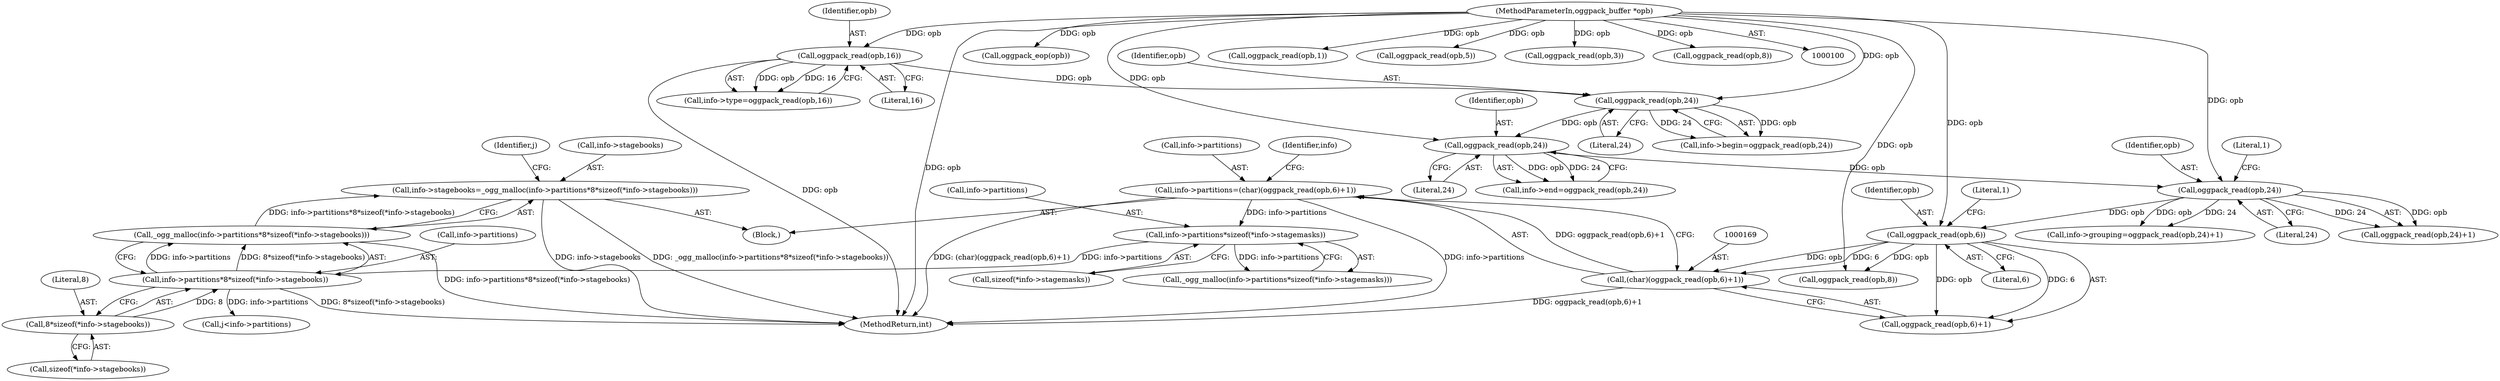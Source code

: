digraph "0_Android_659030a2e80c38fb8da0a4eb68695349eec6778b_0@API" {
"1000207" [label="(Call,info->stagebooks=_ogg_malloc(info->partitions*8*sizeof(*info->stagebooks)))"];
"1000211" [label="(Call,_ogg_malloc(info->partitions*8*sizeof(*info->stagebooks)))"];
"1000212" [label="(Call,info->partitions*8*sizeof(*info->stagebooks))"];
"1000198" [label="(Call,info->partitions*sizeof(*info->stagemasks))"];
"1000164" [label="(Call,info->partitions=(char)(oggpack_read(opb,6)+1))"];
"1000168" [label="(Call,(char)(oggpack_read(opb,6)+1))"];
"1000171" [label="(Call,oggpack_read(opb,6))"];
"1000160" [label="(Call,oggpack_read(opb,24))"];
"1000152" [label="(Call,oggpack_read(opb,24))"];
"1000145" [label="(Call,oggpack_read(opb,24))"];
"1000125" [label="(Call,oggpack_read(opb,16))"];
"1000103" [label="(MethodParameterIn,oggpack_buffer *opb)"];
"1000216" [label="(Call,8*sizeof(*info->stagebooks))"];
"1000168" [label="(Call,(char)(oggpack_read(opb,6)+1))"];
"1000154" [label="(Literal,24)"];
"1000148" [label="(Call,info->end=oggpack_read(opb,24))"];
"1000227" [label="(Call,j<info->partitions)"];
"1000217" [label="(Literal,8)"];
"1000208" [label="(Call,info->stagebooks)"];
"1000163" [label="(Literal,1)"];
"1000155" [label="(Call,info->grouping=oggpack_read(opb,24)+1)"];
"1000216" [label="(Call,8*sizeof(*info->stagebooks))"];
"1000211" [label="(Call,_ogg_malloc(info->partitions*8*sizeof(*info->stagebooks)))"];
"1000346" [label="(Call,oggpack_eop(opb))"];
"1000174" [label="(Literal,1)"];
"1000218" [label="(Call,sizeof(*info->stagebooks))"];
"1000170" [label="(Call,oggpack_read(opb,6)+1)"];
"1000171" [label="(Call,oggpack_read(opb,6))"];
"1000225" [label="(Identifier,j)"];
"1000159" [label="(Call,oggpack_read(opb,24)+1)"];
"1000152" [label="(Call,oggpack_read(opb,24))"];
"1000202" [label="(Call,sizeof(*info->stagemasks))"];
"1000162" [label="(Literal,24)"];
"1000145" [label="(Call,oggpack_read(opb,24))"];
"1000213" [label="(Call,info->partitions)"];
"1000181" [label="(Call,oggpack_read(opb,8))"];
"1000161" [label="(Identifier,opb)"];
"1000125" [label="(Call,oggpack_read(opb,16))"];
"1000177" [label="(Identifier,info)"];
"1000104" [label="(Block,)"];
"1000153" [label="(Identifier,opb)"];
"1000242" [label="(Call,oggpack_read(opb,1))"];
"1000160" [label="(Call,oggpack_read(opb,24))"];
"1000248" [label="(Call,oggpack_read(opb,5))"];
"1000164" [label="(Call,info->partitions=(char)(oggpack_read(opb,6)+1))"];
"1000356" [label="(MethodReturn,int)"];
"1000173" [label="(Literal,6)"];
"1000238" [label="(Call,oggpack_read(opb,3))"];
"1000127" [label="(Literal,16)"];
"1000212" [label="(Call,info->partitions*8*sizeof(*info->stagebooks))"];
"1000165" [label="(Call,info->partitions)"];
"1000207" [label="(Call,info->stagebooks=_ogg_malloc(info->partitions*8*sizeof(*info->stagebooks)))"];
"1000199" [label="(Call,info->partitions)"];
"1000146" [label="(Identifier,opb)"];
"1000141" [label="(Call,info->begin=oggpack_read(opb,24))"];
"1000198" [label="(Call,info->partitions*sizeof(*info->stagemasks))"];
"1000121" [label="(Call,info->type=oggpack_read(opb,16))"];
"1000103" [label="(MethodParameterIn,oggpack_buffer *opb)"];
"1000147" [label="(Literal,24)"];
"1000126" [label="(Identifier,opb)"];
"1000297" [label="(Call,oggpack_read(opb,8))"];
"1000197" [label="(Call,_ogg_malloc(info->partitions*sizeof(*info->stagemasks)))"];
"1000172" [label="(Identifier,opb)"];
"1000207" -> "1000104"  [label="AST: "];
"1000207" -> "1000211"  [label="CFG: "];
"1000208" -> "1000207"  [label="AST: "];
"1000211" -> "1000207"  [label="AST: "];
"1000225" -> "1000207"  [label="CFG: "];
"1000207" -> "1000356"  [label="DDG: info->stagebooks"];
"1000207" -> "1000356"  [label="DDG: _ogg_malloc(info->partitions*8*sizeof(*info->stagebooks))"];
"1000211" -> "1000207"  [label="DDG: info->partitions*8*sizeof(*info->stagebooks)"];
"1000211" -> "1000212"  [label="CFG: "];
"1000212" -> "1000211"  [label="AST: "];
"1000211" -> "1000356"  [label="DDG: info->partitions*8*sizeof(*info->stagebooks)"];
"1000212" -> "1000211"  [label="DDG: info->partitions"];
"1000212" -> "1000211"  [label="DDG: 8*sizeof(*info->stagebooks)"];
"1000212" -> "1000216"  [label="CFG: "];
"1000213" -> "1000212"  [label="AST: "];
"1000216" -> "1000212"  [label="AST: "];
"1000212" -> "1000356"  [label="DDG: 8*sizeof(*info->stagebooks)"];
"1000198" -> "1000212"  [label="DDG: info->partitions"];
"1000216" -> "1000212"  [label="DDG: 8"];
"1000212" -> "1000227"  [label="DDG: info->partitions"];
"1000198" -> "1000197"  [label="AST: "];
"1000198" -> "1000202"  [label="CFG: "];
"1000199" -> "1000198"  [label="AST: "];
"1000202" -> "1000198"  [label="AST: "];
"1000197" -> "1000198"  [label="CFG: "];
"1000198" -> "1000197"  [label="DDG: info->partitions"];
"1000164" -> "1000198"  [label="DDG: info->partitions"];
"1000164" -> "1000104"  [label="AST: "];
"1000164" -> "1000168"  [label="CFG: "];
"1000165" -> "1000164"  [label="AST: "];
"1000168" -> "1000164"  [label="AST: "];
"1000177" -> "1000164"  [label="CFG: "];
"1000164" -> "1000356"  [label="DDG: (char)(oggpack_read(opb,6)+1)"];
"1000164" -> "1000356"  [label="DDG: info->partitions"];
"1000168" -> "1000164"  [label="DDG: oggpack_read(opb,6)+1"];
"1000168" -> "1000170"  [label="CFG: "];
"1000169" -> "1000168"  [label="AST: "];
"1000170" -> "1000168"  [label="AST: "];
"1000168" -> "1000356"  [label="DDG: oggpack_read(opb,6)+1"];
"1000171" -> "1000168"  [label="DDG: opb"];
"1000171" -> "1000168"  [label="DDG: 6"];
"1000171" -> "1000170"  [label="AST: "];
"1000171" -> "1000173"  [label="CFG: "];
"1000172" -> "1000171"  [label="AST: "];
"1000173" -> "1000171"  [label="AST: "];
"1000174" -> "1000171"  [label="CFG: "];
"1000171" -> "1000170"  [label="DDG: opb"];
"1000171" -> "1000170"  [label="DDG: 6"];
"1000160" -> "1000171"  [label="DDG: opb"];
"1000103" -> "1000171"  [label="DDG: opb"];
"1000171" -> "1000181"  [label="DDG: opb"];
"1000160" -> "1000159"  [label="AST: "];
"1000160" -> "1000162"  [label="CFG: "];
"1000161" -> "1000160"  [label="AST: "];
"1000162" -> "1000160"  [label="AST: "];
"1000163" -> "1000160"  [label="CFG: "];
"1000160" -> "1000155"  [label="DDG: opb"];
"1000160" -> "1000155"  [label="DDG: 24"];
"1000160" -> "1000159"  [label="DDG: opb"];
"1000160" -> "1000159"  [label="DDG: 24"];
"1000152" -> "1000160"  [label="DDG: opb"];
"1000103" -> "1000160"  [label="DDG: opb"];
"1000152" -> "1000148"  [label="AST: "];
"1000152" -> "1000154"  [label="CFG: "];
"1000153" -> "1000152"  [label="AST: "];
"1000154" -> "1000152"  [label="AST: "];
"1000148" -> "1000152"  [label="CFG: "];
"1000152" -> "1000148"  [label="DDG: opb"];
"1000152" -> "1000148"  [label="DDG: 24"];
"1000145" -> "1000152"  [label="DDG: opb"];
"1000103" -> "1000152"  [label="DDG: opb"];
"1000145" -> "1000141"  [label="AST: "];
"1000145" -> "1000147"  [label="CFG: "];
"1000146" -> "1000145"  [label="AST: "];
"1000147" -> "1000145"  [label="AST: "];
"1000141" -> "1000145"  [label="CFG: "];
"1000145" -> "1000141"  [label="DDG: opb"];
"1000145" -> "1000141"  [label="DDG: 24"];
"1000125" -> "1000145"  [label="DDG: opb"];
"1000103" -> "1000145"  [label="DDG: opb"];
"1000125" -> "1000121"  [label="AST: "];
"1000125" -> "1000127"  [label="CFG: "];
"1000126" -> "1000125"  [label="AST: "];
"1000127" -> "1000125"  [label="AST: "];
"1000121" -> "1000125"  [label="CFG: "];
"1000125" -> "1000356"  [label="DDG: opb"];
"1000125" -> "1000121"  [label="DDG: opb"];
"1000125" -> "1000121"  [label="DDG: 16"];
"1000103" -> "1000125"  [label="DDG: opb"];
"1000103" -> "1000100"  [label="AST: "];
"1000103" -> "1000356"  [label="DDG: opb"];
"1000103" -> "1000181"  [label="DDG: opb"];
"1000103" -> "1000238"  [label="DDG: opb"];
"1000103" -> "1000242"  [label="DDG: opb"];
"1000103" -> "1000248"  [label="DDG: opb"];
"1000103" -> "1000297"  [label="DDG: opb"];
"1000103" -> "1000346"  [label="DDG: opb"];
"1000216" -> "1000218"  [label="CFG: "];
"1000217" -> "1000216"  [label="AST: "];
"1000218" -> "1000216"  [label="AST: "];
}
